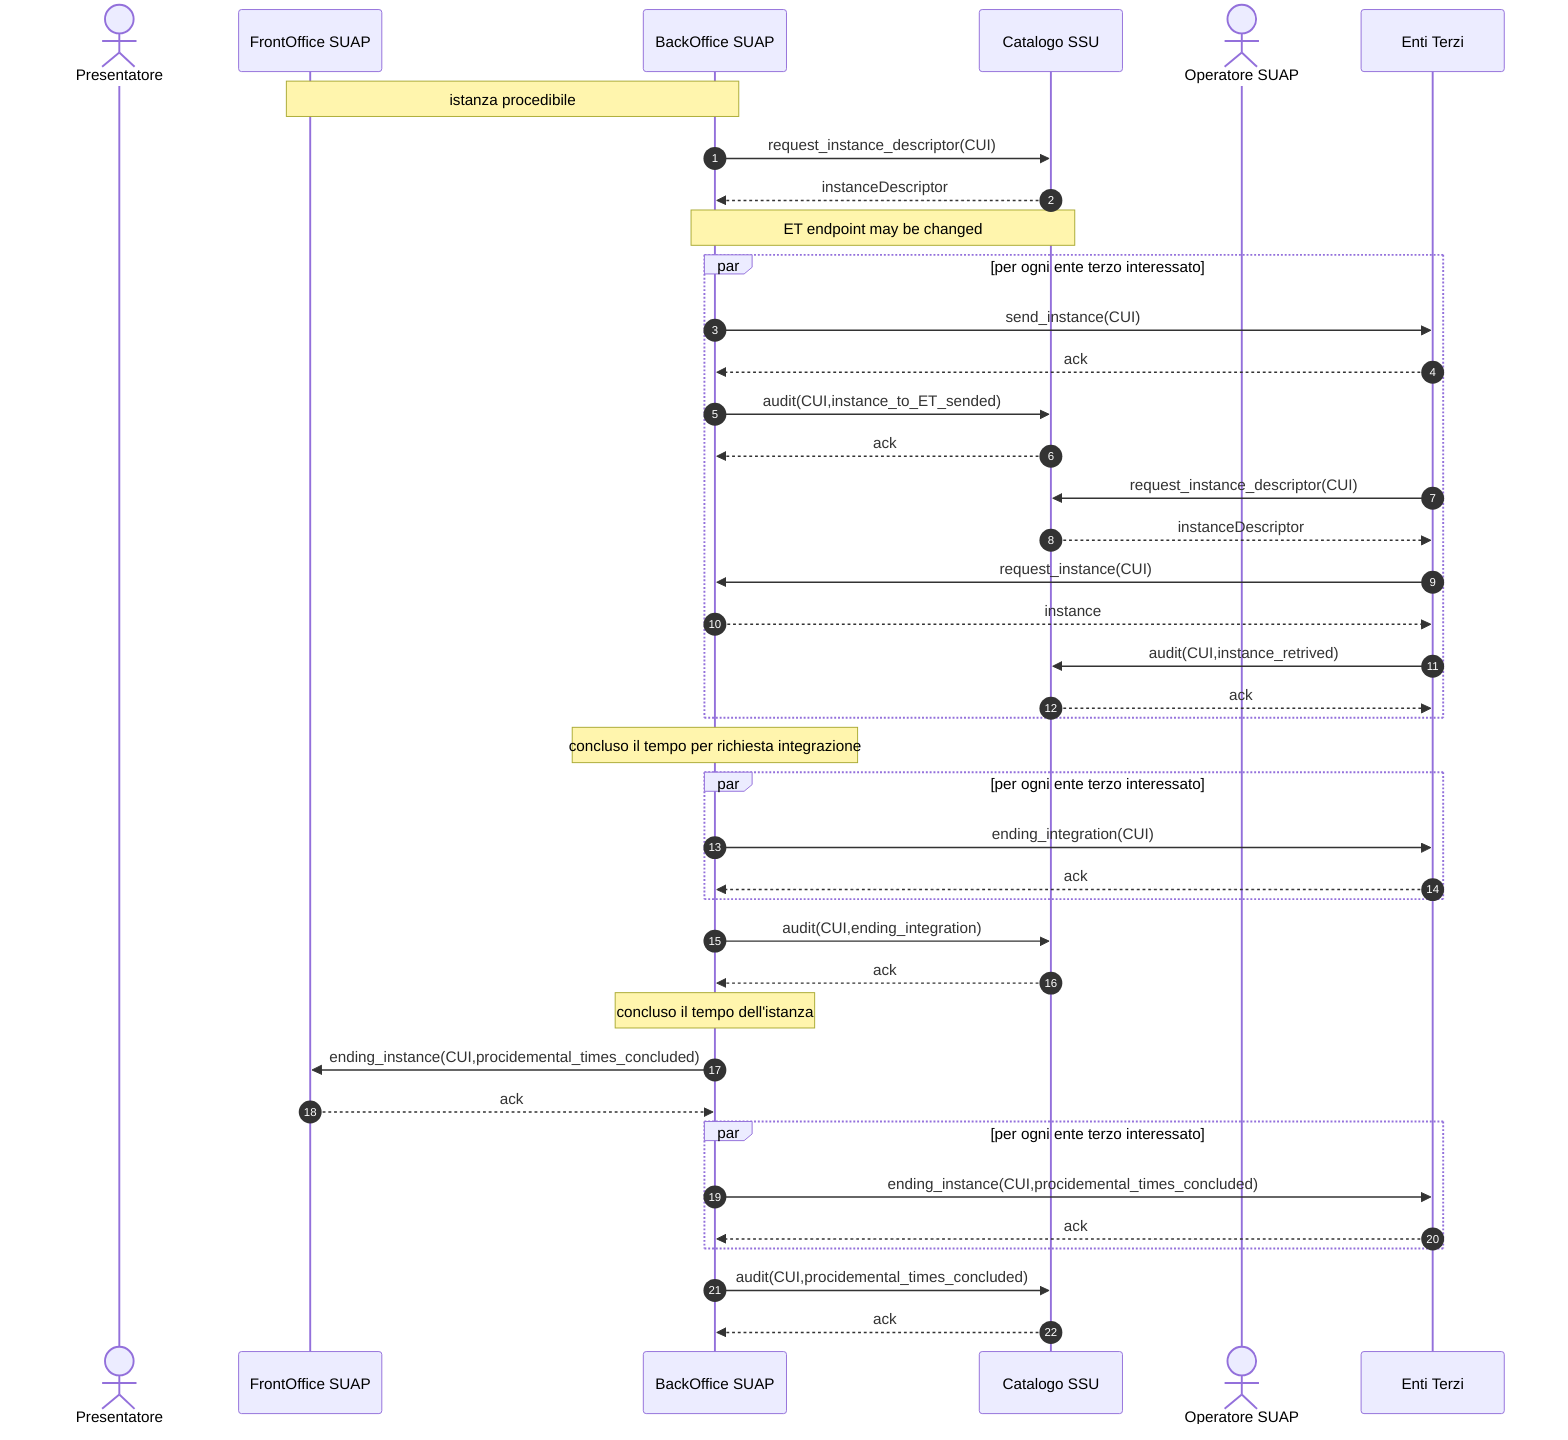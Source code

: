 sequenceDiagram
    autonumber

    actor P as Presentatore    
    participant F as FrontOffice SUAP
    participant B as BackOffice SUAP   
    participant C as Catalogo SSU 
    actor O as Operatore SUAP    
    participant E as Enti Terzi    

    Note over F,B: istanza procedibile
    B ->> C: request_instance_descriptor(CUI)
    C -->> B: instanceDescriptor
    Note over C,B: ET endpoint may be changed
    
    par per ogni ente terzo interessato        
        B ->> E: send_instance(CUI)
        E -->> B: ack
        B ->> C: audit(CUI,instance_to_ET_sended)
        C -->> B: ack
        E ->> C: request_instance_descriptor(CUI)
        C -->> E: instanceDescriptor
        E ->> B: request_instance(CUI)
        B -->> E: instance
        E ->> C: audit(CUI,instance_retrived)
        C -->> E: ack
    end

    Note over B: concluso il tempo per richiesta integrazione
    par per ogni ente terzo interessato 
        B ->> E: ending_integration(CUI)
        E -->> B: ack
    end
        B ->> C: audit(CUI,ending_integration)
        C -->> B: ack
        
    Note over B: concluso il tempo dell'istanza 
    B ->> F: ending_instance(CUI,procidemental_times_concluded)
    F -->> B: ack            
    par per ogni ente terzo interessato
        B ->> E: ending_instance(CUI,procidemental_times_concluded)
        E -->> B: ack
    end
    B ->> C: audit(CUI,procidemental_times_concluded)
    C -->> B: ack